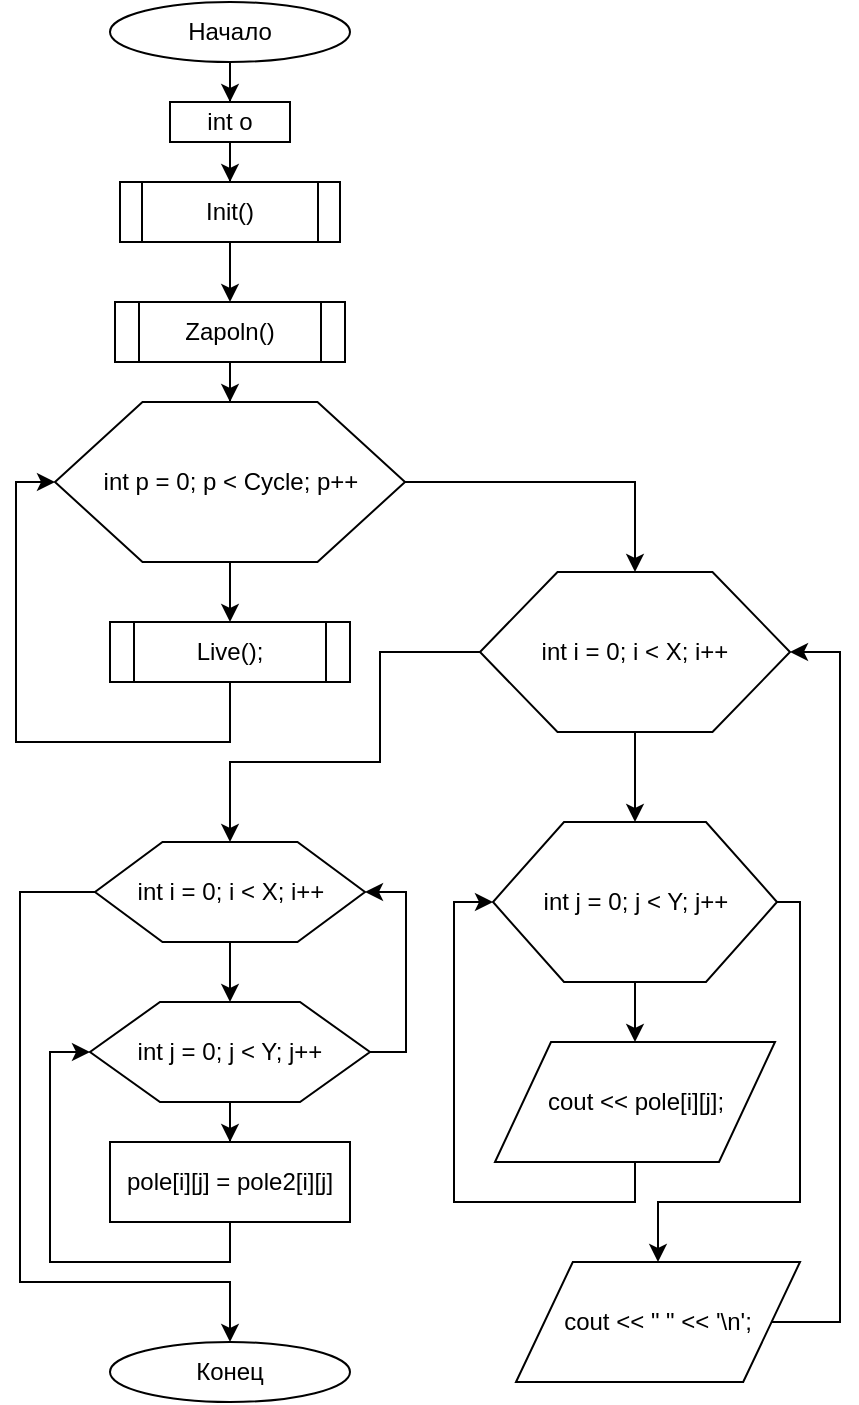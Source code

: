 <mxfile version="13.1.3" type="google"><diagram id="TLCxAP2aCUHq4HVeVgo5" name="Page-1"><mxGraphModel dx="782" dy="738" grid="1" gridSize="10" guides="1" tooltips="1" connect="1" arrows="1" fold="1" page="1" pageScale="1" pageWidth="3300" pageHeight="4681" math="0" shadow="0"><root><mxCell id="0"/><mxCell id="1" parent="0"/><mxCell id="HAeEUfzhOZEVlRBOBm73-30" style="edgeStyle=orthogonalEdgeStyle;rounded=0;orthogonalLoop=1;jettySize=auto;html=1;entryX=0.5;entryY=0;entryDx=0;entryDy=0;" edge="1" parent="1" source="HAeEUfzhOZEVlRBOBm73-1" target="HAeEUfzhOZEVlRBOBm73-3"><mxGeometry relative="1" as="geometry"/></mxCell><mxCell id="HAeEUfzhOZEVlRBOBm73-1" value="Начало" style="ellipse;whiteSpace=wrap;html=1;" vertex="1" parent="1"><mxGeometry x="265" y="10" width="120" height="30" as="geometry"/></mxCell><mxCell id="HAeEUfzhOZEVlRBOBm73-2" value="Конец" style="ellipse;whiteSpace=wrap;html=1;" vertex="1" parent="1"><mxGeometry x="265" y="680" width="120" height="30" as="geometry"/></mxCell><mxCell id="HAeEUfzhOZEVlRBOBm73-31" style="edgeStyle=orthogonalEdgeStyle;rounded=0;orthogonalLoop=1;jettySize=auto;html=1;" edge="1" parent="1" source="HAeEUfzhOZEVlRBOBm73-3" target="HAeEUfzhOZEVlRBOBm73-4"><mxGeometry relative="1" as="geometry"/></mxCell><mxCell id="HAeEUfzhOZEVlRBOBm73-3" value="int o" style="rounded=0;whiteSpace=wrap;html=1;" vertex="1" parent="1"><mxGeometry x="295" y="60" width="60" height="20" as="geometry"/></mxCell><mxCell id="HAeEUfzhOZEVlRBOBm73-32" style="edgeStyle=orthogonalEdgeStyle;rounded=0;orthogonalLoop=1;jettySize=auto;html=1;entryX=0.5;entryY=0;entryDx=0;entryDy=0;" edge="1" parent="1" source="HAeEUfzhOZEVlRBOBm73-4" target="HAeEUfzhOZEVlRBOBm73-5"><mxGeometry relative="1" as="geometry"/></mxCell><mxCell id="HAeEUfzhOZEVlRBOBm73-4" value="Init()" style="shape=process;whiteSpace=wrap;html=1;backgroundOutline=1;" vertex="1" parent="1"><mxGeometry x="270" y="100" width="110" height="30" as="geometry"/></mxCell><mxCell id="HAeEUfzhOZEVlRBOBm73-33" style="edgeStyle=orthogonalEdgeStyle;rounded=0;orthogonalLoop=1;jettySize=auto;html=1;entryX=0.5;entryY=0;entryDx=0;entryDy=0;" edge="1" parent="1" source="HAeEUfzhOZEVlRBOBm73-5" target="HAeEUfzhOZEVlRBOBm73-6"><mxGeometry relative="1" as="geometry"/></mxCell><mxCell id="HAeEUfzhOZEVlRBOBm73-5" value="Zapoln()" style="shape=process;whiteSpace=wrap;html=1;backgroundOutline=1;" vertex="1" parent="1"><mxGeometry x="267.5" y="160" width="115" height="30" as="geometry"/></mxCell><mxCell id="HAeEUfzhOZEVlRBOBm73-10" style="edgeStyle=orthogonalEdgeStyle;rounded=0;orthogonalLoop=1;jettySize=auto;html=1;" edge="1" parent="1" source="HAeEUfzhOZEVlRBOBm73-6" target="HAeEUfzhOZEVlRBOBm73-7"><mxGeometry relative="1" as="geometry"/></mxCell><mxCell id="HAeEUfzhOZEVlRBOBm73-12" style="edgeStyle=orthogonalEdgeStyle;rounded=0;orthogonalLoop=1;jettySize=auto;html=1;entryX=0.5;entryY=0;entryDx=0;entryDy=0;" edge="1" parent="1" source="HAeEUfzhOZEVlRBOBm73-6" target="HAeEUfzhOZEVlRBOBm73-8"><mxGeometry relative="1" as="geometry"/></mxCell><mxCell id="HAeEUfzhOZEVlRBOBm73-6" value="int p = 0; p &amp;lt; Cycle; p++" style="shape=hexagon;perimeter=hexagonPerimeter2;whiteSpace=wrap;html=1;" vertex="1" parent="1"><mxGeometry x="237.5" y="210" width="175" height="80" as="geometry"/></mxCell><mxCell id="HAeEUfzhOZEVlRBOBm73-11" style="edgeStyle=orthogonalEdgeStyle;rounded=0;orthogonalLoop=1;jettySize=auto;html=1;entryX=0;entryY=0.5;entryDx=0;entryDy=0;" edge="1" parent="1" source="HAeEUfzhOZEVlRBOBm73-7" target="HAeEUfzhOZEVlRBOBm73-6"><mxGeometry relative="1" as="geometry"><Array as="points"><mxPoint x="325" y="380"/><mxPoint x="218" y="380"/><mxPoint x="218" y="250"/></Array></mxGeometry></mxCell><mxCell id="HAeEUfzhOZEVlRBOBm73-7" value="Live();" style="shape=process;whiteSpace=wrap;html=1;backgroundOutline=1;" vertex="1" parent="1"><mxGeometry x="265" y="320" width="120" height="30" as="geometry"/></mxCell><mxCell id="HAeEUfzhOZEVlRBOBm73-13" style="edgeStyle=orthogonalEdgeStyle;rounded=0;orthogonalLoop=1;jettySize=auto;html=1;" edge="1" parent="1" source="HAeEUfzhOZEVlRBOBm73-8" target="HAeEUfzhOZEVlRBOBm73-9"><mxGeometry relative="1" as="geometry"/></mxCell><mxCell id="HAeEUfzhOZEVlRBOBm73-23" style="edgeStyle=orthogonalEdgeStyle;rounded=0;orthogonalLoop=1;jettySize=auto;html=1;entryX=0.5;entryY=0;entryDx=0;entryDy=0;" edge="1" parent="1" source="HAeEUfzhOZEVlRBOBm73-8" target="HAeEUfzhOZEVlRBOBm73-21"><mxGeometry relative="1" as="geometry"><Array as="points"><mxPoint x="400" y="335"/><mxPoint x="400" y="390"/><mxPoint x="325" y="390"/></Array></mxGeometry></mxCell><mxCell id="HAeEUfzhOZEVlRBOBm73-8" value="int i = 0; i &amp;lt; X; i++" style="shape=hexagon;perimeter=hexagonPerimeter2;whiteSpace=wrap;html=1;" vertex="1" parent="1"><mxGeometry x="450" y="295" width="155" height="80" as="geometry"/></mxCell><mxCell id="HAeEUfzhOZEVlRBOBm73-16" style="edgeStyle=orthogonalEdgeStyle;rounded=0;orthogonalLoop=1;jettySize=auto;html=1;" edge="1" parent="1" source="HAeEUfzhOZEVlRBOBm73-9" target="HAeEUfzhOZEVlRBOBm73-14"><mxGeometry relative="1" as="geometry"/></mxCell><mxCell id="HAeEUfzhOZEVlRBOBm73-18" style="edgeStyle=orthogonalEdgeStyle;rounded=0;orthogonalLoop=1;jettySize=auto;html=1;entryX=0.5;entryY=0;entryDx=0;entryDy=0;" edge="1" parent="1" source="HAeEUfzhOZEVlRBOBm73-9" target="HAeEUfzhOZEVlRBOBm73-19"><mxGeometry relative="1" as="geometry"><mxPoint x="640" y="620" as="targetPoint"/><Array as="points"><mxPoint x="610" y="460"/><mxPoint x="610" y="610"/><mxPoint x="539" y="610"/></Array></mxGeometry></mxCell><mxCell id="HAeEUfzhOZEVlRBOBm73-9" value="int j = 0; j &amp;lt; Y; j++" style="shape=hexagon;perimeter=hexagonPerimeter2;whiteSpace=wrap;html=1;" vertex="1" parent="1"><mxGeometry x="456.5" y="420" width="142" height="80" as="geometry"/></mxCell><mxCell id="HAeEUfzhOZEVlRBOBm73-17" style="edgeStyle=orthogonalEdgeStyle;rounded=0;orthogonalLoop=1;jettySize=auto;html=1;entryX=0;entryY=0.5;entryDx=0;entryDy=0;" edge="1" parent="1" source="HAeEUfzhOZEVlRBOBm73-14" target="HAeEUfzhOZEVlRBOBm73-9"><mxGeometry relative="1" as="geometry"><Array as="points"><mxPoint x="528" y="610"/><mxPoint x="437" y="610"/><mxPoint x="437" y="460"/></Array></mxGeometry></mxCell><mxCell id="HAeEUfzhOZEVlRBOBm73-14" value="cout &amp;lt;&amp;lt; pole[i][j];" style="shape=parallelogram;perimeter=parallelogramPerimeter;whiteSpace=wrap;html=1;" vertex="1" parent="1"><mxGeometry x="457.5" y="530" width="140" height="60" as="geometry"/></mxCell><mxCell id="HAeEUfzhOZEVlRBOBm73-20" style="edgeStyle=orthogonalEdgeStyle;rounded=0;orthogonalLoop=1;jettySize=auto;html=1;entryX=1;entryY=0.5;entryDx=0;entryDy=0;" edge="1" parent="1" source="HAeEUfzhOZEVlRBOBm73-19" target="HAeEUfzhOZEVlRBOBm73-8"><mxGeometry relative="1" as="geometry"><Array as="points"><mxPoint x="630" y="670"/><mxPoint x="630" y="335"/></Array></mxGeometry></mxCell><mxCell id="HAeEUfzhOZEVlRBOBm73-19" value="cout &amp;lt;&amp;lt; &quot; &quot; &amp;lt;&amp;lt; '\n';" style="shape=parallelogram;perimeter=parallelogramPerimeter;whiteSpace=wrap;html=1;" vertex="1" parent="1"><mxGeometry x="468" y="640" width="142" height="60" as="geometry"/></mxCell><mxCell id="HAeEUfzhOZEVlRBOBm73-24" style="edgeStyle=orthogonalEdgeStyle;rounded=0;orthogonalLoop=1;jettySize=auto;html=1;entryX=0.5;entryY=0;entryDx=0;entryDy=0;" edge="1" parent="1" source="HAeEUfzhOZEVlRBOBm73-21" target="HAeEUfzhOZEVlRBOBm73-22"><mxGeometry relative="1" as="geometry"/></mxCell><mxCell id="HAeEUfzhOZEVlRBOBm73-29" style="edgeStyle=orthogonalEdgeStyle;rounded=0;orthogonalLoop=1;jettySize=auto;html=1;entryX=0.5;entryY=0;entryDx=0;entryDy=0;" edge="1" parent="1" source="HAeEUfzhOZEVlRBOBm73-21" target="HAeEUfzhOZEVlRBOBm73-2"><mxGeometry relative="1" as="geometry"><Array as="points"><mxPoint x="220" y="455"/><mxPoint x="220" y="650"/><mxPoint x="325" y="650"/></Array></mxGeometry></mxCell><mxCell id="HAeEUfzhOZEVlRBOBm73-21" value="int i = 0; i &amp;lt; X; i++" style="shape=hexagon;perimeter=hexagonPerimeter2;whiteSpace=wrap;html=1;" vertex="1" parent="1"><mxGeometry x="257.5" y="430" width="135" height="50" as="geometry"/></mxCell><mxCell id="HAeEUfzhOZEVlRBOBm73-26" style="edgeStyle=orthogonalEdgeStyle;rounded=0;orthogonalLoop=1;jettySize=auto;html=1;" edge="1" parent="1" source="HAeEUfzhOZEVlRBOBm73-22" target="HAeEUfzhOZEVlRBOBm73-25"><mxGeometry relative="1" as="geometry"/></mxCell><mxCell id="HAeEUfzhOZEVlRBOBm73-28" style="edgeStyle=orthogonalEdgeStyle;rounded=0;orthogonalLoop=1;jettySize=auto;html=1;entryX=1;entryY=0.5;entryDx=0;entryDy=0;" edge="1" parent="1" source="HAeEUfzhOZEVlRBOBm73-22" target="HAeEUfzhOZEVlRBOBm73-21"><mxGeometry relative="1" as="geometry"><Array as="points"><mxPoint x="413" y="535"/><mxPoint x="413" y="455"/></Array></mxGeometry></mxCell><mxCell id="HAeEUfzhOZEVlRBOBm73-22" value="int j = 0; j &amp;lt; Y; j++" style="shape=hexagon;perimeter=hexagonPerimeter2;whiteSpace=wrap;html=1;" vertex="1" parent="1"><mxGeometry x="255" y="510" width="140" height="50" as="geometry"/></mxCell><mxCell id="HAeEUfzhOZEVlRBOBm73-27" style="edgeStyle=orthogonalEdgeStyle;rounded=0;orthogonalLoop=1;jettySize=auto;html=1;entryX=0;entryY=0.5;entryDx=0;entryDy=0;" edge="1" parent="1" source="HAeEUfzhOZEVlRBOBm73-25" target="HAeEUfzhOZEVlRBOBm73-22"><mxGeometry relative="1" as="geometry"><Array as="points"><mxPoint x="325" y="640"/><mxPoint x="235" y="640"/><mxPoint x="235" y="535"/></Array></mxGeometry></mxCell><mxCell id="HAeEUfzhOZEVlRBOBm73-25" value="pole[i][j] = pole2[i][j]" style="rounded=0;whiteSpace=wrap;html=1;" vertex="1" parent="1"><mxGeometry x="265" y="580" width="120" height="40" as="geometry"/></mxCell></root></mxGraphModel></diagram></mxfile>